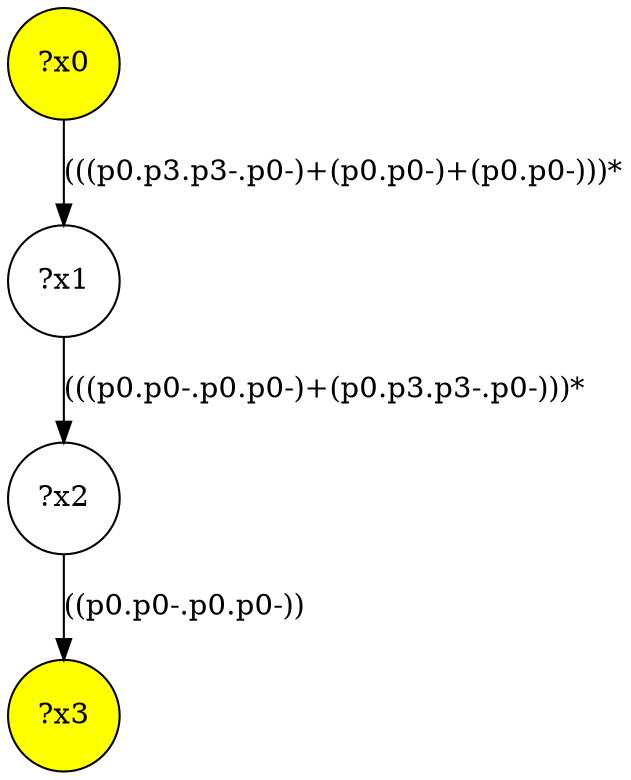 digraph g {
	x0 [fillcolor="yellow", style="filled," shape=circle, label="?x0"];
	x3 [fillcolor="yellow", style="filled," shape=circle, label="?x3"];
	x1 [shape=circle, label="?x1"];
x0 -> x1[label="(((p0.p3.p3-.p0-)+(p0.p0-)+(p0.p0-)))*"]	x2 [shape=circle, label="?x2"];
x1 -> x2[label="(((p0.p0-.p0.p0-)+(p0.p3.p3-.p0-)))*"]x2 -> x3[label="((p0.p0-.p0.p0-))"]}

